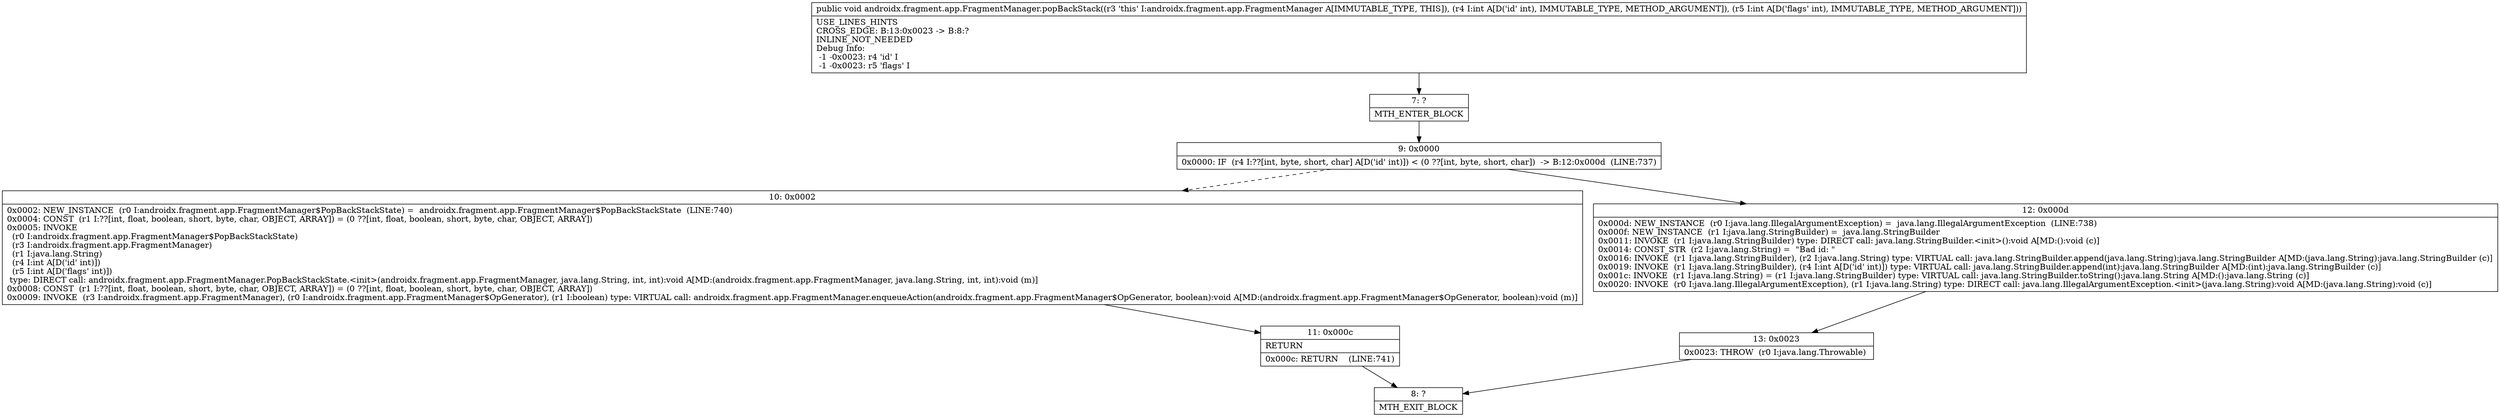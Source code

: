 digraph "CFG forandroidx.fragment.app.FragmentManager.popBackStack(II)V" {
Node_7 [shape=record,label="{7\:\ ?|MTH_ENTER_BLOCK\l}"];
Node_9 [shape=record,label="{9\:\ 0x0000|0x0000: IF  (r4 I:??[int, byte, short, char] A[D('id' int)]) \< (0 ??[int, byte, short, char])  \-\> B:12:0x000d  (LINE:737)\l}"];
Node_10 [shape=record,label="{10\:\ 0x0002|0x0002: NEW_INSTANCE  (r0 I:androidx.fragment.app.FragmentManager$PopBackStackState) =  androidx.fragment.app.FragmentManager$PopBackStackState  (LINE:740)\l0x0004: CONST  (r1 I:??[int, float, boolean, short, byte, char, OBJECT, ARRAY]) = (0 ??[int, float, boolean, short, byte, char, OBJECT, ARRAY]) \l0x0005: INVOKE  \l  (r0 I:androidx.fragment.app.FragmentManager$PopBackStackState)\l  (r3 I:androidx.fragment.app.FragmentManager)\l  (r1 I:java.lang.String)\l  (r4 I:int A[D('id' int)])\l  (r5 I:int A[D('flags' int)])\l type: DIRECT call: androidx.fragment.app.FragmentManager.PopBackStackState.\<init\>(androidx.fragment.app.FragmentManager, java.lang.String, int, int):void A[MD:(androidx.fragment.app.FragmentManager, java.lang.String, int, int):void (m)]\l0x0008: CONST  (r1 I:??[int, float, boolean, short, byte, char, OBJECT, ARRAY]) = (0 ??[int, float, boolean, short, byte, char, OBJECT, ARRAY]) \l0x0009: INVOKE  (r3 I:androidx.fragment.app.FragmentManager), (r0 I:androidx.fragment.app.FragmentManager$OpGenerator), (r1 I:boolean) type: VIRTUAL call: androidx.fragment.app.FragmentManager.enqueueAction(androidx.fragment.app.FragmentManager$OpGenerator, boolean):void A[MD:(androidx.fragment.app.FragmentManager$OpGenerator, boolean):void (m)]\l}"];
Node_11 [shape=record,label="{11\:\ 0x000c|RETURN\l|0x000c: RETURN    (LINE:741)\l}"];
Node_8 [shape=record,label="{8\:\ ?|MTH_EXIT_BLOCK\l}"];
Node_12 [shape=record,label="{12\:\ 0x000d|0x000d: NEW_INSTANCE  (r0 I:java.lang.IllegalArgumentException) =  java.lang.IllegalArgumentException  (LINE:738)\l0x000f: NEW_INSTANCE  (r1 I:java.lang.StringBuilder) =  java.lang.StringBuilder \l0x0011: INVOKE  (r1 I:java.lang.StringBuilder) type: DIRECT call: java.lang.StringBuilder.\<init\>():void A[MD:():void (c)]\l0x0014: CONST_STR  (r2 I:java.lang.String) =  \"Bad id: \" \l0x0016: INVOKE  (r1 I:java.lang.StringBuilder), (r2 I:java.lang.String) type: VIRTUAL call: java.lang.StringBuilder.append(java.lang.String):java.lang.StringBuilder A[MD:(java.lang.String):java.lang.StringBuilder (c)]\l0x0019: INVOKE  (r1 I:java.lang.StringBuilder), (r4 I:int A[D('id' int)]) type: VIRTUAL call: java.lang.StringBuilder.append(int):java.lang.StringBuilder A[MD:(int):java.lang.StringBuilder (c)]\l0x001c: INVOKE  (r1 I:java.lang.String) = (r1 I:java.lang.StringBuilder) type: VIRTUAL call: java.lang.StringBuilder.toString():java.lang.String A[MD:():java.lang.String (c)]\l0x0020: INVOKE  (r0 I:java.lang.IllegalArgumentException), (r1 I:java.lang.String) type: DIRECT call: java.lang.IllegalArgumentException.\<init\>(java.lang.String):void A[MD:(java.lang.String):void (c)]\l}"];
Node_13 [shape=record,label="{13\:\ 0x0023|0x0023: THROW  (r0 I:java.lang.Throwable) \l}"];
MethodNode[shape=record,label="{public void androidx.fragment.app.FragmentManager.popBackStack((r3 'this' I:androidx.fragment.app.FragmentManager A[IMMUTABLE_TYPE, THIS]), (r4 I:int A[D('id' int), IMMUTABLE_TYPE, METHOD_ARGUMENT]), (r5 I:int A[D('flags' int), IMMUTABLE_TYPE, METHOD_ARGUMENT]))  | USE_LINES_HINTS\lCROSS_EDGE: B:13:0x0023 \-\> B:8:?\lINLINE_NOT_NEEDED\lDebug Info:\l  \-1 \-0x0023: r4 'id' I\l  \-1 \-0x0023: r5 'flags' I\l}"];
MethodNode -> Node_7;Node_7 -> Node_9;
Node_9 -> Node_10[style=dashed];
Node_9 -> Node_12;
Node_10 -> Node_11;
Node_11 -> Node_8;
Node_12 -> Node_13;
Node_13 -> Node_8;
}

